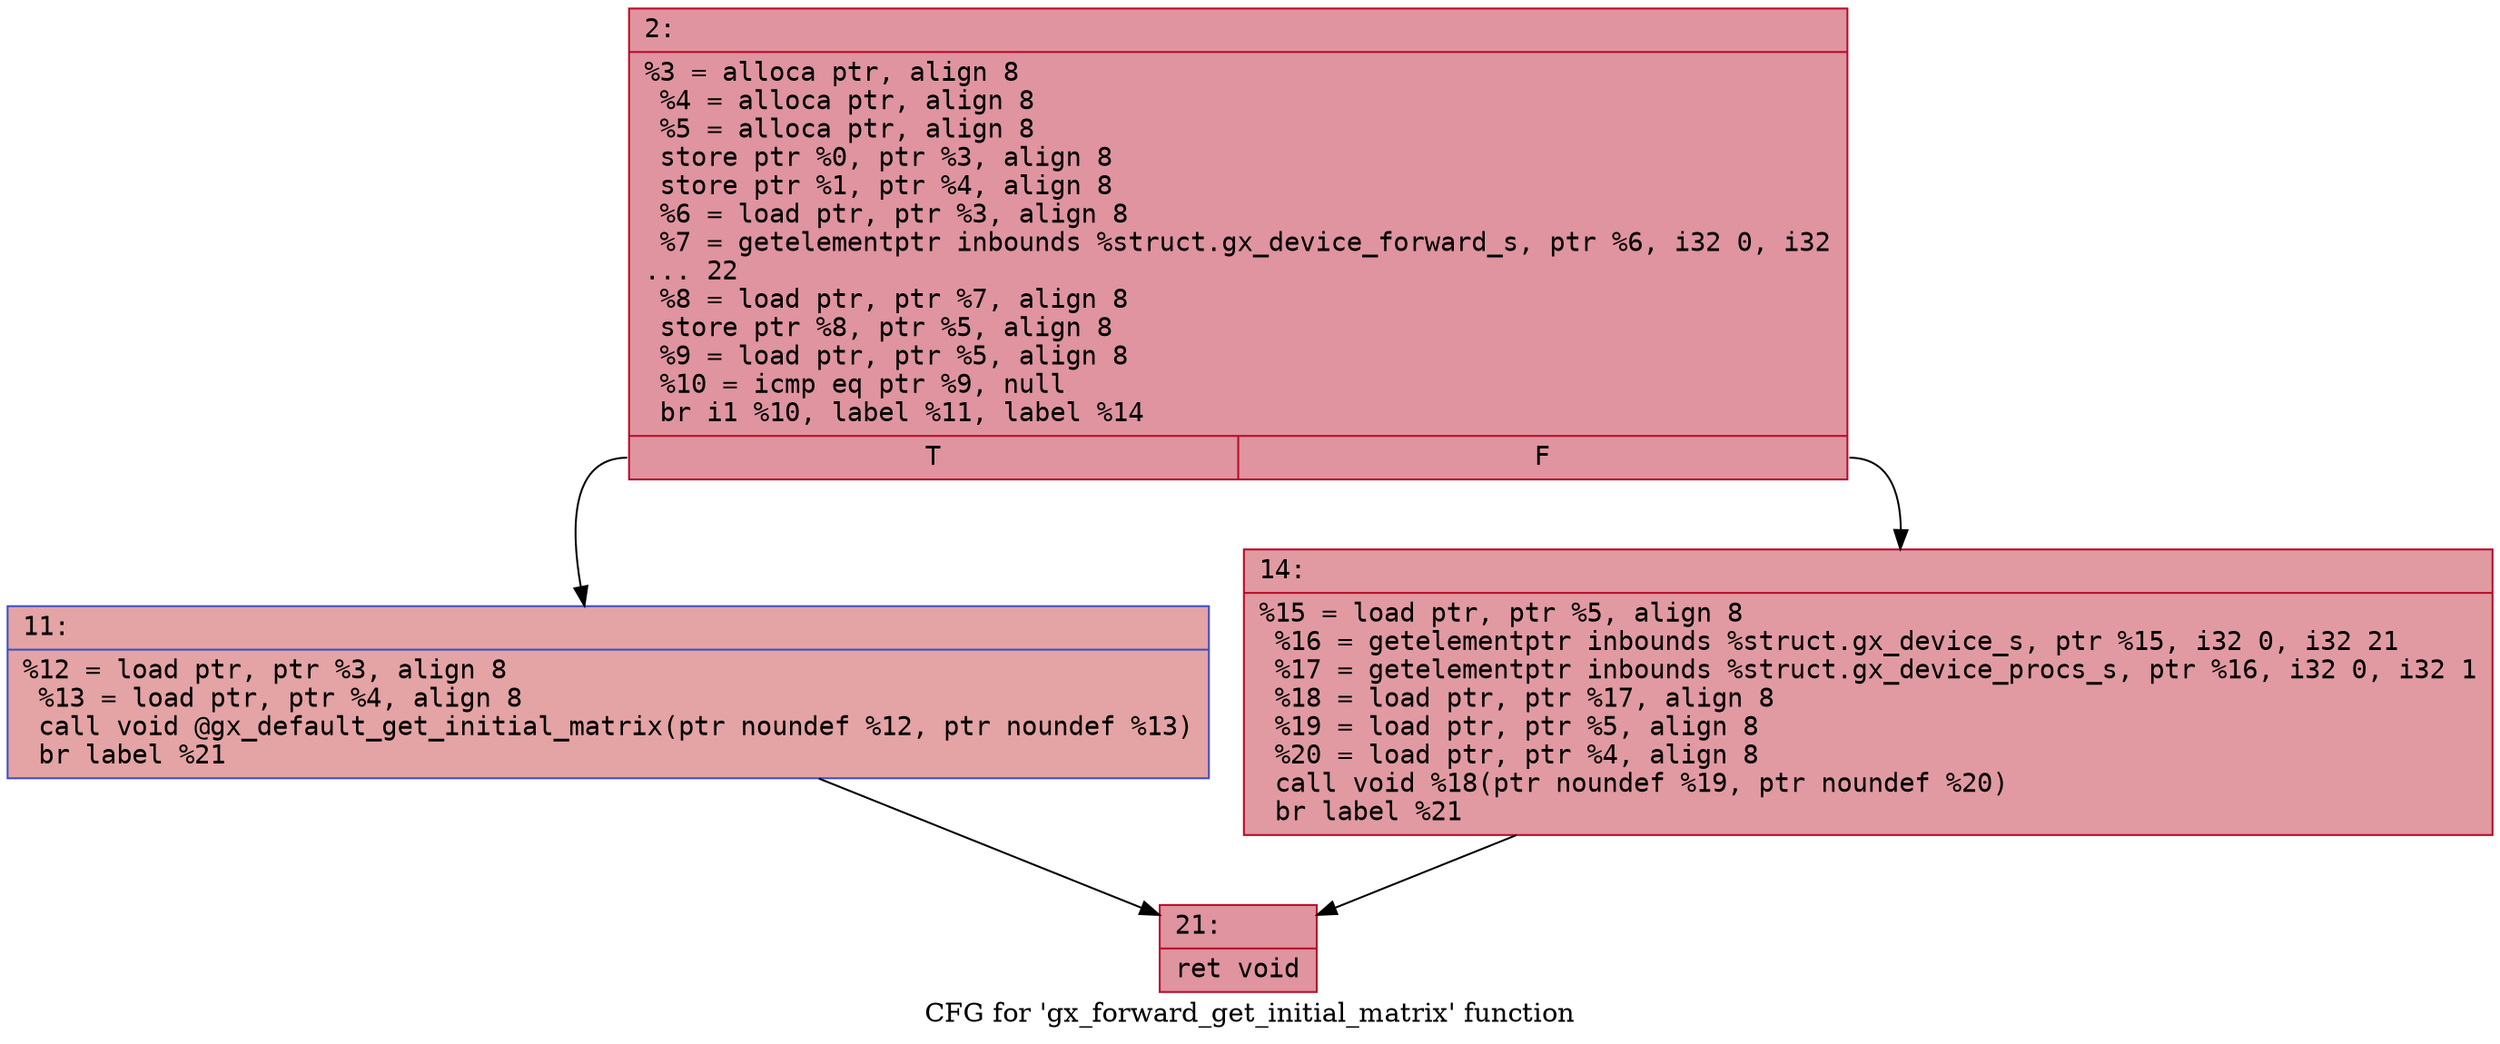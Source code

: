 digraph "CFG for 'gx_forward_get_initial_matrix' function" {
	label="CFG for 'gx_forward_get_initial_matrix' function";

	Node0x600003d9b4d0 [shape=record,color="#b70d28ff", style=filled, fillcolor="#b70d2870" fontname="Courier",label="{2:\l|  %3 = alloca ptr, align 8\l  %4 = alloca ptr, align 8\l  %5 = alloca ptr, align 8\l  store ptr %0, ptr %3, align 8\l  store ptr %1, ptr %4, align 8\l  %6 = load ptr, ptr %3, align 8\l  %7 = getelementptr inbounds %struct.gx_device_forward_s, ptr %6, i32 0, i32\l... 22\l  %8 = load ptr, ptr %7, align 8\l  store ptr %8, ptr %5, align 8\l  %9 = load ptr, ptr %5, align 8\l  %10 = icmp eq ptr %9, null\l  br i1 %10, label %11, label %14\l|{<s0>T|<s1>F}}"];
	Node0x600003d9b4d0:s0 -> Node0x600003d9b520[tooltip="2 -> 11\nProbability 37.50%" ];
	Node0x600003d9b4d0:s1 -> Node0x600003d9b570[tooltip="2 -> 14\nProbability 62.50%" ];
	Node0x600003d9b520 [shape=record,color="#3d50c3ff", style=filled, fillcolor="#c32e3170" fontname="Courier",label="{11:\l|  %12 = load ptr, ptr %3, align 8\l  %13 = load ptr, ptr %4, align 8\l  call void @gx_default_get_initial_matrix(ptr noundef %12, ptr noundef %13)\l  br label %21\l}"];
	Node0x600003d9b520 -> Node0x600003d9b5c0[tooltip="11 -> 21\nProbability 100.00%" ];
	Node0x600003d9b570 [shape=record,color="#b70d28ff", style=filled, fillcolor="#bb1b2c70" fontname="Courier",label="{14:\l|  %15 = load ptr, ptr %5, align 8\l  %16 = getelementptr inbounds %struct.gx_device_s, ptr %15, i32 0, i32 21\l  %17 = getelementptr inbounds %struct.gx_device_procs_s, ptr %16, i32 0, i32 1\l  %18 = load ptr, ptr %17, align 8\l  %19 = load ptr, ptr %5, align 8\l  %20 = load ptr, ptr %4, align 8\l  call void %18(ptr noundef %19, ptr noundef %20)\l  br label %21\l}"];
	Node0x600003d9b570 -> Node0x600003d9b5c0[tooltip="14 -> 21\nProbability 100.00%" ];
	Node0x600003d9b5c0 [shape=record,color="#b70d28ff", style=filled, fillcolor="#b70d2870" fontname="Courier",label="{21:\l|  ret void\l}"];
}
